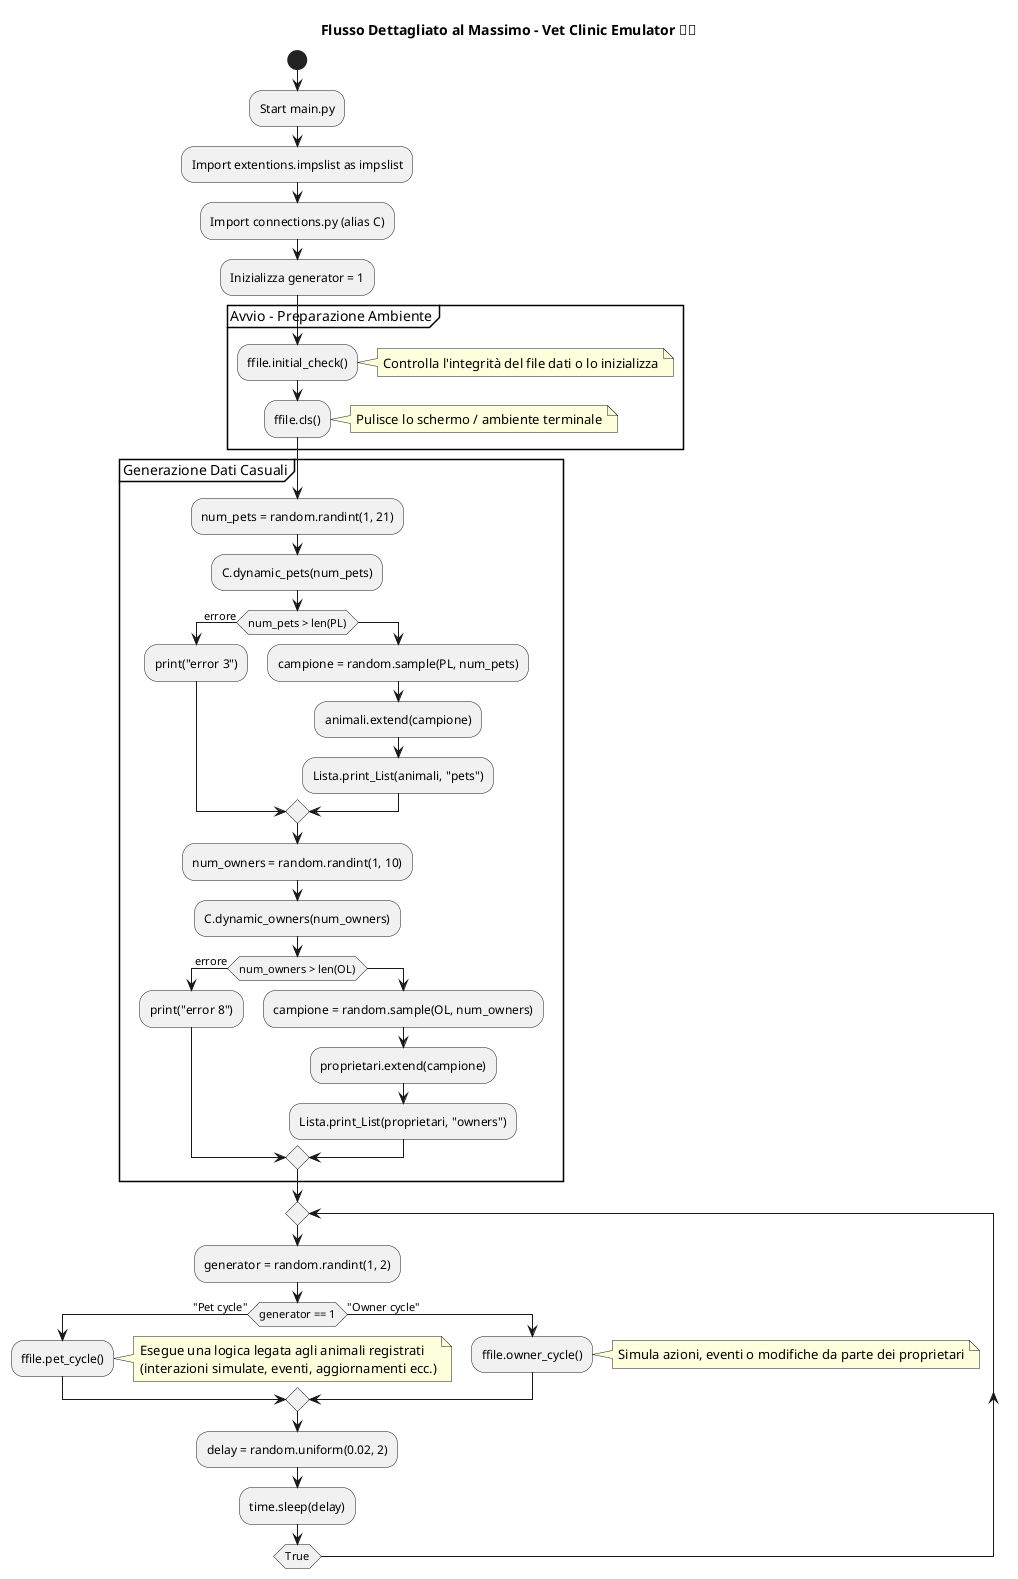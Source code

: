 @startuml
title Flusso Dettagliato al Massimo - Vet Clinic Emulator 🧪🐶

start

:Start main.py;

:Import extentions.impslist as impslist;
:Import connections.py (alias C);

:Inizializza generator = 1;

partition "Avvio - Preparazione Ambiente" {
  :ffile.initial_check();
  note right
    Controlla l'integrità del file dati o lo inizializza
  end note

  :ffile.cls();
  note right
    Pulisce lo schermo / ambiente terminale
  end note
}

partition "Generazione Dati Casuali" {
  :num_pets = random.randint(1, 21);
  :C.dynamic_pets(num_pets);

  if (num_pets > len(PL)) then (errore)
    :print("error 3");
  else
    :campione = random.sample(PL, num_pets);
    :animali.extend(campione);
    :Lista.print_List(animali, "pets");
  endif

  :num_owners = random.randint(1, 10);
  :C.dynamic_owners(num_owners);

  if (num_owners > len(OL)) then (errore)
    :print("error 8");
  else
    :campione = random.sample(OL, num_owners);
    :proprietari.extend(campione);
    :Lista.print_List(proprietari, "owners");
  endif
}

repeat
  :generator = random.randint(1, 2);

  if (generator == 1) then ("Pet cycle")
    :ffile.pet_cycle();
    note right
      Esegue una logica legata agli animali registrati
      (interazioni simulate, eventi, aggiornamenti ecc.)
    end note
  else ("Owner cycle")
    :ffile.owner_cycle();
    note right
      Simula azioni, eventi o modifiche da parte dei proprietari
    end note
  endif

  :delay = random.uniform(0.02, 2);
  :time.sleep(delay);

repeat while (True)

@enduml

